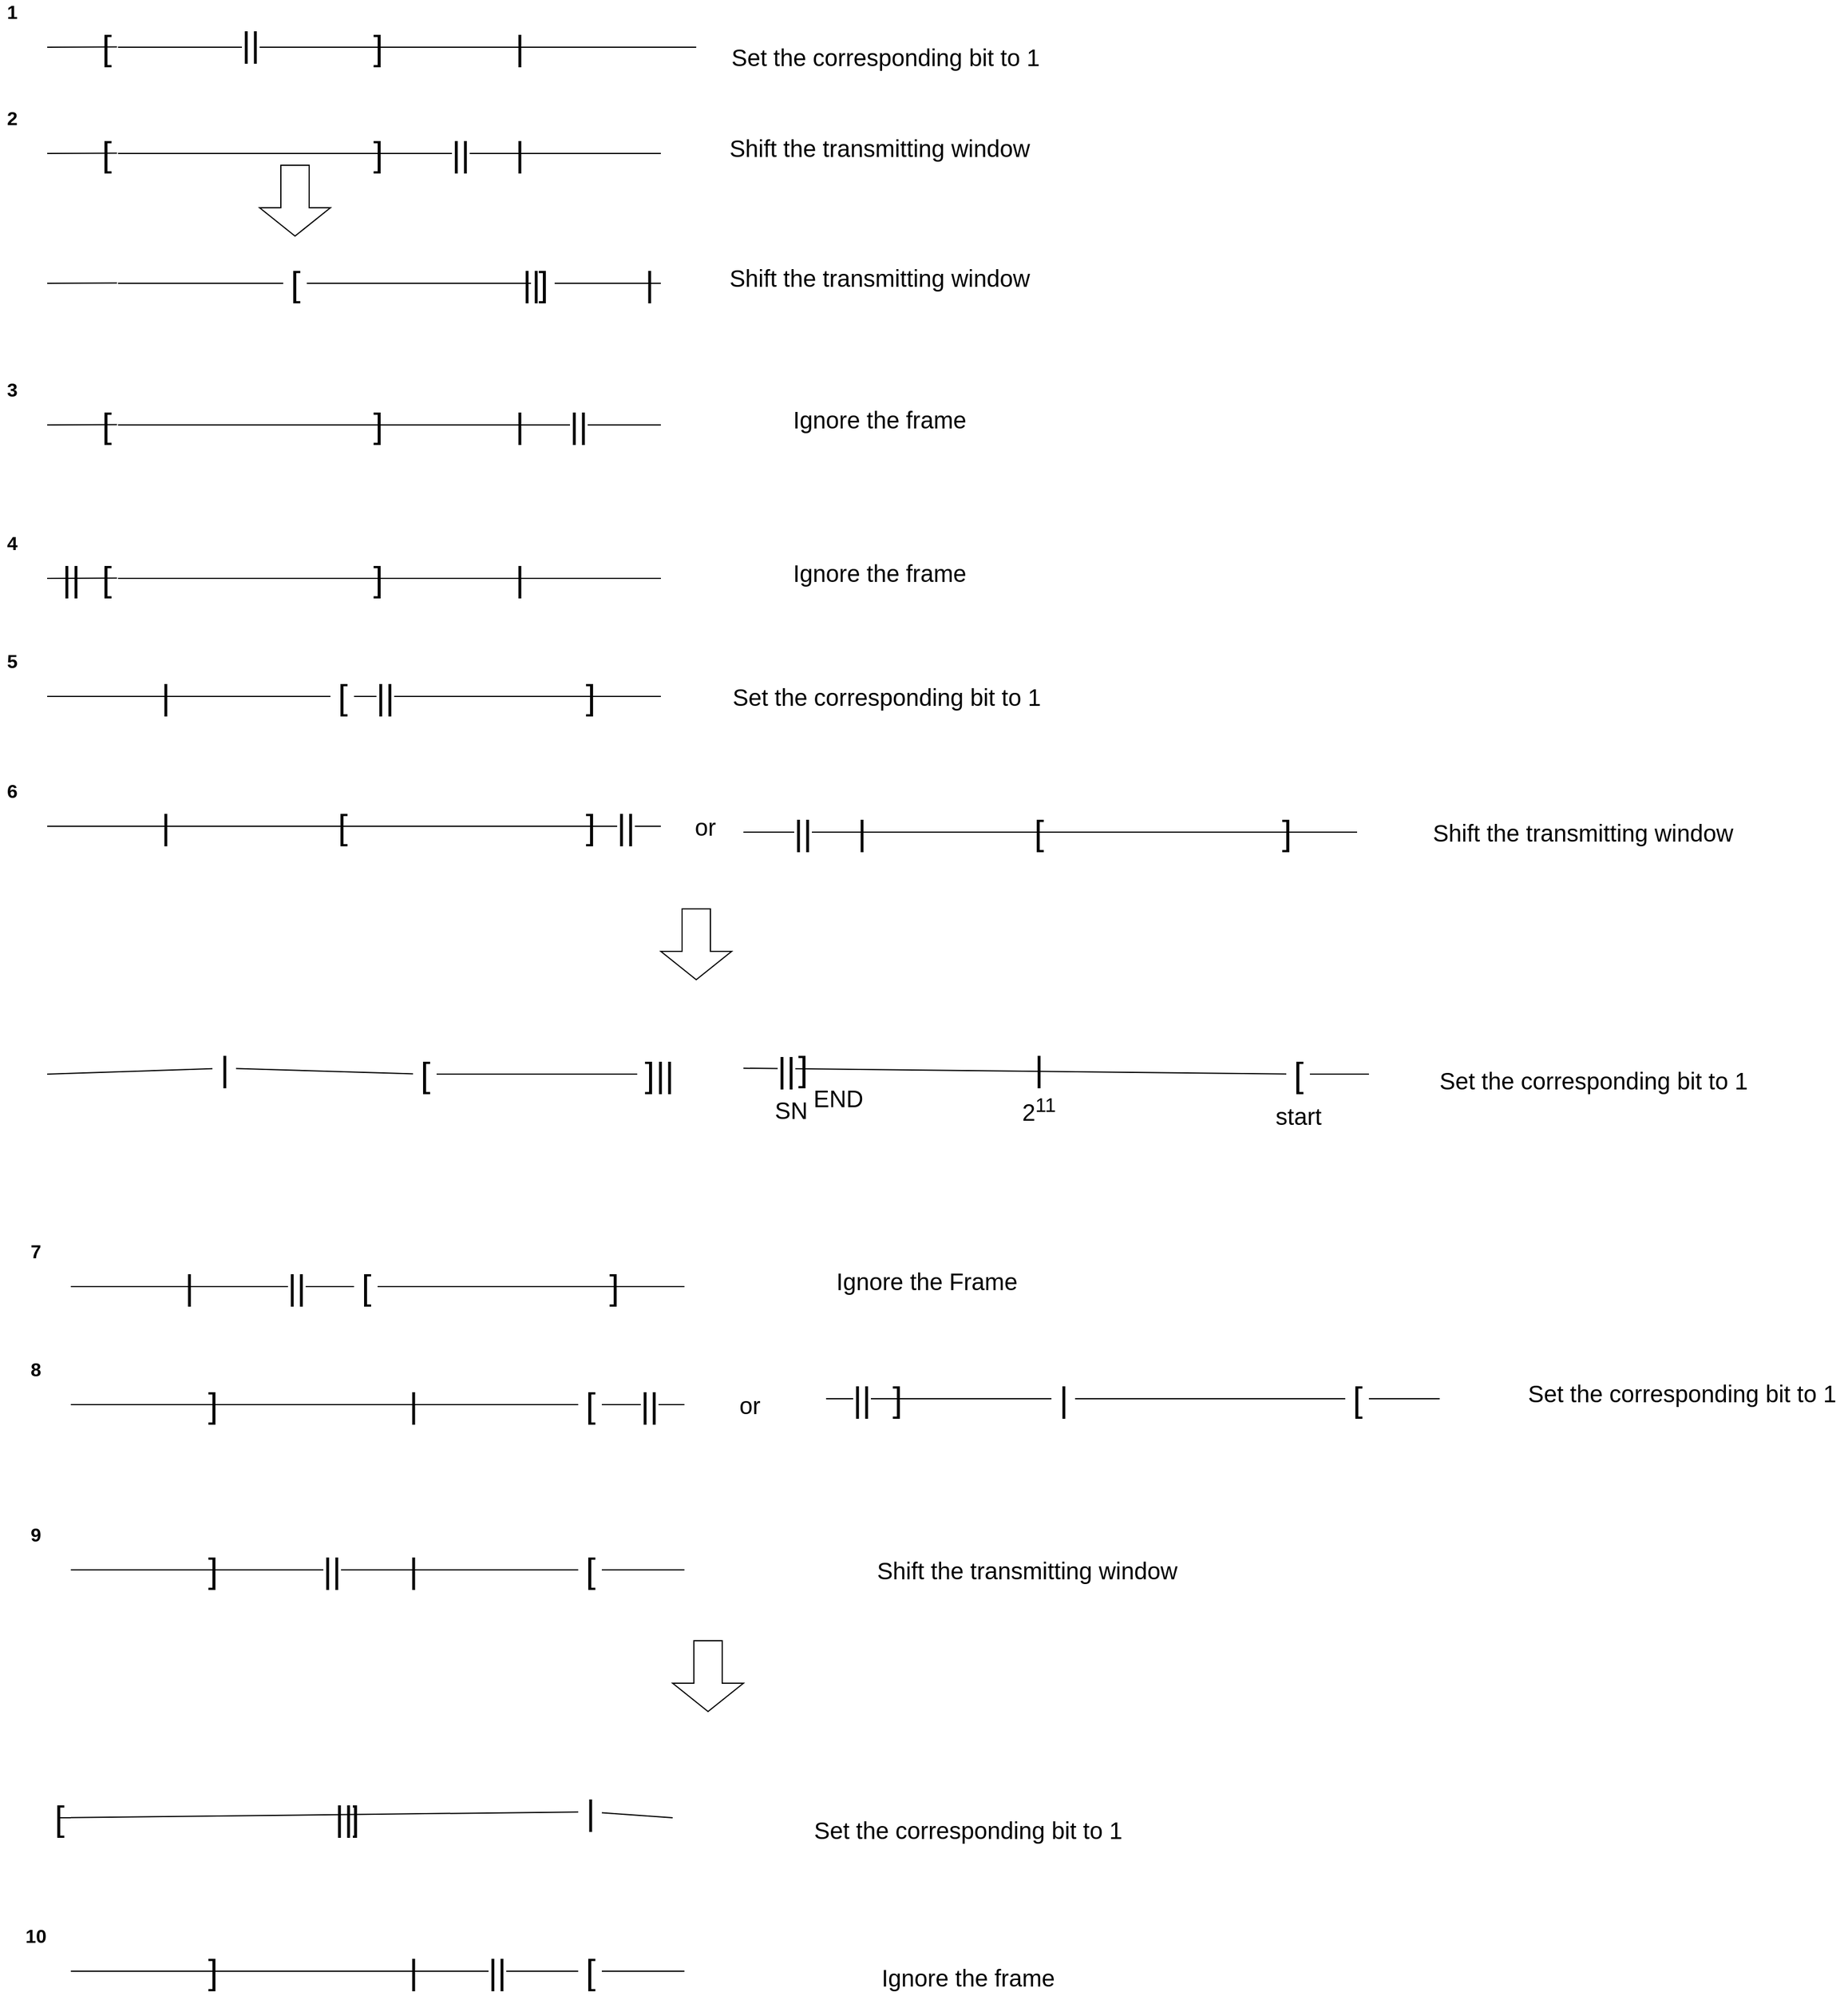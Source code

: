 <mxfile version="18.1.2" type="github">
  <diagram id="QWgBJ8Pvs011CRzcQW75" name="Page-1">
    <mxGraphModel dx="1298" dy="684" grid="1" gridSize="10" guides="1" tooltips="1" connect="1" arrows="1" fold="1" page="1" pageScale="1" pageWidth="850" pageHeight="1100" math="0" shadow="0">
      <root>
        <mxCell id="0" />
        <mxCell id="1" parent="0" />
        <mxCell id="bYUfwhUWtX8G-qfTAnMk-1" value="" style="endArrow=none;html=1;rounded=0;fontSize=16;fontStyle=1;startArrow=none;" edge="1" parent="1" source="bYUfwhUWtX8G-qfTAnMk-3">
          <mxGeometry width="50" height="50" relative="1" as="geometry">
            <mxPoint x="50" y="80" as="sourcePoint" />
            <mxPoint x="600" y="80" as="targetPoint" />
          </mxGeometry>
        </mxCell>
        <mxCell id="bYUfwhUWtX8G-qfTAnMk-8" value="||" style="edgeLabel;html=1;align=center;verticalAlign=middle;resizable=0;points=[];fontSize=30;" vertex="1" connectable="0" parent="bYUfwhUWtX8G-qfTAnMk-1">
          <mxGeometry x="-0.544" y="3" relative="1" as="geometry">
            <mxPoint as="offset" />
          </mxGeometry>
        </mxCell>
        <mxCell id="bYUfwhUWtX8G-qfTAnMk-2" value="1" style="text;html=1;align=center;verticalAlign=middle;resizable=0;points=[];autosize=1;strokeColor=none;fillColor=none;fontSize=16;fontStyle=1" vertex="1" parent="1">
          <mxGeometry x="10" y="40" width="20" height="20" as="geometry" />
        </mxCell>
        <mxCell id="bYUfwhUWtX8G-qfTAnMk-3" value="&lt;span style=&quot;font-size: 30px;&quot;&gt;[&lt;/span&gt;" style="text;html=1;align=center;verticalAlign=middle;resizable=0;points=[];autosize=1;strokeColor=none;fillColor=none;fontSize=16;" vertex="1" parent="1">
          <mxGeometry x="90" y="65" width="20" height="30" as="geometry" />
        </mxCell>
        <mxCell id="bYUfwhUWtX8G-qfTAnMk-4" value="" style="endArrow=none;html=1;rounded=0;fontSize=16;fontStyle=1;entryX=0.96;entryY=0.493;entryDx=0;entryDy=0;entryPerimeter=0;" edge="1" parent="1" target="bYUfwhUWtX8G-qfTAnMk-3">
          <mxGeometry width="50" height="50" relative="1" as="geometry">
            <mxPoint x="50" y="80" as="sourcePoint" />
            <mxPoint x="490" y="80" as="targetPoint" />
          </mxGeometry>
        </mxCell>
        <mxCell id="bYUfwhUWtX8G-qfTAnMk-5" value="&lt;span style=&quot;font-size: 30px;&quot;&gt;]&lt;/span&gt;" style="text;html=1;align=center;verticalAlign=middle;resizable=0;points=[];autosize=1;strokeColor=none;fillColor=none;fontSize=16;" vertex="1" parent="1">
          <mxGeometry x="320" y="65" width="20" height="30" as="geometry" />
        </mxCell>
        <mxCell id="bYUfwhUWtX8G-qfTAnMk-7" value="|" style="text;html=1;align=center;verticalAlign=middle;resizable=0;points=[];autosize=1;strokeColor=none;fillColor=none;fontSize=30;" vertex="1" parent="1">
          <mxGeometry x="440" y="60" width="20" height="40" as="geometry" />
        </mxCell>
        <mxCell id="bYUfwhUWtX8G-qfTAnMk-10" value="&lt;font style=&quot;font-size: 20px;&quot;&gt;Set the corresponding bit to 1&lt;/font&gt;" style="text;html=1;align=center;verticalAlign=middle;resizable=0;points=[];autosize=1;strokeColor=none;fillColor=none;fontSize=30;" vertex="1" parent="1">
          <mxGeometry x="620" y="65" width="280" height="40" as="geometry" />
        </mxCell>
        <mxCell id="bYUfwhUWtX8G-qfTAnMk-18" value="" style="endArrow=none;html=1;rounded=0;fontSize=16;fontStyle=1;startArrow=none;" edge="1" parent="1" source="bYUfwhUWtX8G-qfTAnMk-21">
          <mxGeometry width="50" height="50" relative="1" as="geometry">
            <mxPoint x="50" y="170" as="sourcePoint" />
            <mxPoint x="570" y="170" as="targetPoint" />
          </mxGeometry>
        </mxCell>
        <mxCell id="bYUfwhUWtX8G-qfTAnMk-19" value="||" style="edgeLabel;html=1;align=center;verticalAlign=middle;resizable=0;points=[];fontSize=30;" vertex="1" connectable="0" parent="bYUfwhUWtX8G-qfTAnMk-18">
          <mxGeometry x="-0.544" y="3" relative="1" as="geometry">
            <mxPoint x="185" y="3" as="offset" />
          </mxGeometry>
        </mxCell>
        <mxCell id="bYUfwhUWtX8G-qfTAnMk-20" value="2" style="text;html=1;align=center;verticalAlign=middle;resizable=0;points=[];autosize=1;strokeColor=none;fillColor=none;fontSize=16;fontStyle=1" vertex="1" parent="1">
          <mxGeometry x="10" y="130" width="20" height="20" as="geometry" />
        </mxCell>
        <mxCell id="bYUfwhUWtX8G-qfTAnMk-21" value="&lt;span style=&quot;font-size: 30px;&quot;&gt;[&lt;/span&gt;" style="text;html=1;align=center;verticalAlign=middle;resizable=0;points=[];autosize=1;strokeColor=none;fillColor=none;fontSize=16;" vertex="1" parent="1">
          <mxGeometry x="90" y="155" width="20" height="30" as="geometry" />
        </mxCell>
        <mxCell id="bYUfwhUWtX8G-qfTAnMk-22" value="" style="endArrow=none;html=1;rounded=0;fontSize=16;fontStyle=1;entryX=0.96;entryY=0.493;entryDx=0;entryDy=0;entryPerimeter=0;" edge="1" parent="1" target="bYUfwhUWtX8G-qfTAnMk-21">
          <mxGeometry width="50" height="50" relative="1" as="geometry">
            <mxPoint x="50" y="170" as="sourcePoint" />
            <mxPoint x="490" y="170" as="targetPoint" />
          </mxGeometry>
        </mxCell>
        <mxCell id="bYUfwhUWtX8G-qfTAnMk-23" value="&lt;span style=&quot;font-size: 30px;&quot;&gt;]&lt;/span&gt;" style="text;html=1;align=center;verticalAlign=middle;resizable=0;points=[];autosize=1;strokeColor=none;fillColor=none;fontSize=16;" vertex="1" parent="1">
          <mxGeometry x="320" y="155" width="20" height="30" as="geometry" />
        </mxCell>
        <mxCell id="bYUfwhUWtX8G-qfTAnMk-24" value="|" style="text;html=1;align=center;verticalAlign=middle;resizable=0;points=[];autosize=1;strokeColor=none;fillColor=none;fontSize=30;" vertex="1" parent="1">
          <mxGeometry x="440" y="150" width="20" height="40" as="geometry" />
        </mxCell>
        <mxCell id="bYUfwhUWtX8G-qfTAnMk-26" value="Shift the transmitting window" style="text;html=1;align=center;verticalAlign=middle;resizable=0;points=[];autosize=1;strokeColor=none;fillColor=none;fontSize=20;" vertex="1" parent="1">
          <mxGeometry x="620" y="150" width="270" height="30" as="geometry" />
        </mxCell>
        <mxCell id="bYUfwhUWtX8G-qfTAnMk-44" value="" style="endArrow=none;html=1;rounded=0;fontSize=16;fontStyle=1;startArrow=none;" edge="1" parent="1" source="bYUfwhUWtX8G-qfTAnMk-48">
          <mxGeometry width="50" height="50" relative="1" as="geometry">
            <mxPoint x="110" y="280" as="sourcePoint" />
            <mxPoint x="570" y="280" as="targetPoint" />
          </mxGeometry>
        </mxCell>
        <mxCell id="bYUfwhUWtX8G-qfTAnMk-47" value="" style="endArrow=none;html=1;rounded=0;fontSize=16;fontStyle=1;entryX=0.96;entryY=0.493;entryDx=0;entryDy=0;entryPerimeter=0;" edge="1" parent="1">
          <mxGeometry width="50" height="50" relative="1" as="geometry">
            <mxPoint x="50" y="280" as="sourcePoint" />
            <mxPoint x="109.2" y="279.79" as="targetPoint" />
          </mxGeometry>
        </mxCell>
        <mxCell id="bYUfwhUWtX8G-qfTAnMk-49" value="|" style="text;html=1;align=center;verticalAlign=middle;resizable=0;points=[];autosize=1;strokeColor=none;fillColor=none;fontSize=30;" vertex="1" parent="1">
          <mxGeometry x="550" y="260" width="20" height="40" as="geometry" />
        </mxCell>
        <mxCell id="bYUfwhUWtX8G-qfTAnMk-50" value="Shift the transmitting window" style="text;html=1;align=center;verticalAlign=middle;resizable=0;points=[];autosize=1;strokeColor=none;fillColor=none;fontSize=20;" vertex="1" parent="1">
          <mxGeometry x="620" y="260" width="270" height="30" as="geometry" />
        </mxCell>
        <mxCell id="bYUfwhUWtX8G-qfTAnMk-51" value="" style="shape=singleArrow;whiteSpace=wrap;html=1;arrowWidth=0.4;arrowSize=0.4;fontSize=20;rotation=90;" vertex="1" parent="1">
          <mxGeometry x="230" y="180" width="60" height="60" as="geometry" />
        </mxCell>
        <mxCell id="bYUfwhUWtX8G-qfTAnMk-52" value="&lt;span style=&quot;font-size: 30px;&quot;&gt;[&lt;/span&gt;" style="text;html=1;align=center;verticalAlign=middle;resizable=0;points=[];autosize=1;strokeColor=none;fillColor=none;fontSize=16;" vertex="1" parent="1">
          <mxGeometry x="250" y="265" width="20" height="30" as="geometry" />
        </mxCell>
        <mxCell id="bYUfwhUWtX8G-qfTAnMk-53" value="" style="endArrow=none;html=1;rounded=0;fontSize=16;fontStyle=1;startArrow=none;" edge="1" parent="1" target="bYUfwhUWtX8G-qfTAnMk-52">
          <mxGeometry width="50" height="50" relative="1" as="geometry">
            <mxPoint x="110" y="280" as="sourcePoint" />
            <mxPoint x="570" y="280" as="targetPoint" />
          </mxGeometry>
        </mxCell>
        <mxCell id="bYUfwhUWtX8G-qfTAnMk-54" value="||" style="edgeLabel;html=1;align=center;verticalAlign=middle;resizable=0;points=[];fontSize=30;" vertex="1" connectable="0" parent="bYUfwhUWtX8G-qfTAnMk-53">
          <mxGeometry x="-0.544" y="3" relative="1" as="geometry">
            <mxPoint x="318" y="3" as="offset" />
          </mxGeometry>
        </mxCell>
        <mxCell id="bYUfwhUWtX8G-qfTAnMk-48" value="&lt;span style=&quot;font-size: 30px;&quot;&gt;]&lt;/span&gt;" style="text;html=1;align=center;verticalAlign=middle;resizable=0;points=[];autosize=1;strokeColor=none;fillColor=none;fontSize=16;" vertex="1" parent="1">
          <mxGeometry x="460" y="265" width="20" height="30" as="geometry" />
        </mxCell>
        <mxCell id="bYUfwhUWtX8G-qfTAnMk-55" value="" style="endArrow=none;html=1;rounded=0;fontSize=16;fontStyle=1;startArrow=none;" edge="1" parent="1" source="bYUfwhUWtX8G-qfTAnMk-52" target="bYUfwhUWtX8G-qfTAnMk-48">
          <mxGeometry width="50" height="50" relative="1" as="geometry">
            <mxPoint x="270" y="280" as="sourcePoint" />
            <mxPoint x="570" y="280" as="targetPoint" />
          </mxGeometry>
        </mxCell>
        <mxCell id="bYUfwhUWtX8G-qfTAnMk-64" value="" style="endArrow=none;html=1;rounded=0;fontSize=16;fontStyle=1;startArrow=none;" edge="1" parent="1" source="bYUfwhUWtX8G-qfTAnMk-67">
          <mxGeometry width="50" height="50" relative="1" as="geometry">
            <mxPoint x="50" y="400" as="sourcePoint" />
            <mxPoint x="570" y="400" as="targetPoint" />
          </mxGeometry>
        </mxCell>
        <mxCell id="bYUfwhUWtX8G-qfTAnMk-65" value="||" style="edgeLabel;html=1;align=center;verticalAlign=middle;resizable=0;points=[];fontSize=30;" vertex="1" connectable="0" parent="bYUfwhUWtX8G-qfTAnMk-64">
          <mxGeometry x="-0.544" y="3" relative="1" as="geometry">
            <mxPoint x="285" y="3" as="offset" />
          </mxGeometry>
        </mxCell>
        <mxCell id="bYUfwhUWtX8G-qfTAnMk-66" value="3" style="text;html=1;align=center;verticalAlign=middle;resizable=0;points=[];autosize=1;strokeColor=none;fillColor=none;fontSize=16;fontStyle=1" vertex="1" parent="1">
          <mxGeometry x="10" y="360" width="20" height="20" as="geometry" />
        </mxCell>
        <mxCell id="bYUfwhUWtX8G-qfTAnMk-67" value="&lt;span style=&quot;font-size: 30px;&quot;&gt;[&lt;/span&gt;" style="text;html=1;align=center;verticalAlign=middle;resizable=0;points=[];autosize=1;strokeColor=none;fillColor=none;fontSize=16;" vertex="1" parent="1">
          <mxGeometry x="90" y="385" width="20" height="30" as="geometry" />
        </mxCell>
        <mxCell id="bYUfwhUWtX8G-qfTAnMk-68" value="" style="endArrow=none;html=1;rounded=0;fontSize=16;fontStyle=1;entryX=0.96;entryY=0.493;entryDx=0;entryDy=0;entryPerimeter=0;" edge="1" parent="1" target="bYUfwhUWtX8G-qfTAnMk-67">
          <mxGeometry width="50" height="50" relative="1" as="geometry">
            <mxPoint x="50" y="400" as="sourcePoint" />
            <mxPoint x="490" y="400" as="targetPoint" />
          </mxGeometry>
        </mxCell>
        <mxCell id="bYUfwhUWtX8G-qfTAnMk-69" value="&lt;span style=&quot;font-size: 30px;&quot;&gt;]&lt;/span&gt;" style="text;html=1;align=center;verticalAlign=middle;resizable=0;points=[];autosize=1;strokeColor=none;fillColor=none;fontSize=16;" vertex="1" parent="1">
          <mxGeometry x="320" y="385" width="20" height="30" as="geometry" />
        </mxCell>
        <mxCell id="bYUfwhUWtX8G-qfTAnMk-70" value="|" style="text;html=1;align=center;verticalAlign=middle;resizable=0;points=[];autosize=1;strokeColor=none;fillColor=none;fontSize=30;" vertex="1" parent="1">
          <mxGeometry x="440" y="380" width="20" height="40" as="geometry" />
        </mxCell>
        <mxCell id="bYUfwhUWtX8G-qfTAnMk-71" value="Ignore the frame" style="text;html=1;align=center;verticalAlign=middle;resizable=0;points=[];autosize=1;strokeColor=none;fillColor=none;fontSize=20;" vertex="1" parent="1">
          <mxGeometry x="675" y="380" width="160" height="30" as="geometry" />
        </mxCell>
        <mxCell id="bYUfwhUWtX8G-qfTAnMk-80" value="" style="endArrow=none;html=1;rounded=0;fontSize=16;fontStyle=1;startArrow=none;" edge="1" parent="1" source="bYUfwhUWtX8G-qfTAnMk-83">
          <mxGeometry width="50" height="50" relative="1" as="geometry">
            <mxPoint x="50" y="530" as="sourcePoint" />
            <mxPoint x="570" y="530" as="targetPoint" />
          </mxGeometry>
        </mxCell>
        <mxCell id="bYUfwhUWtX8G-qfTAnMk-81" value="||" style="edgeLabel;html=1;align=center;verticalAlign=middle;resizable=0;points=[];fontSize=30;" vertex="1" connectable="0" parent="bYUfwhUWtX8G-qfTAnMk-80">
          <mxGeometry x="-0.544" y="3" relative="1" as="geometry">
            <mxPoint x="-145" y="3" as="offset" />
          </mxGeometry>
        </mxCell>
        <mxCell id="bYUfwhUWtX8G-qfTAnMk-82" value="4" style="text;html=1;align=center;verticalAlign=middle;resizable=0;points=[];autosize=1;strokeColor=none;fillColor=none;fontSize=16;fontStyle=1" vertex="1" parent="1">
          <mxGeometry x="10" y="490" width="20" height="20" as="geometry" />
        </mxCell>
        <mxCell id="bYUfwhUWtX8G-qfTAnMk-83" value="&lt;span style=&quot;font-size: 30px;&quot;&gt;[&lt;/span&gt;" style="text;html=1;align=center;verticalAlign=middle;resizable=0;points=[];autosize=1;strokeColor=none;fillColor=none;fontSize=16;" vertex="1" parent="1">
          <mxGeometry x="90" y="515" width="20" height="30" as="geometry" />
        </mxCell>
        <mxCell id="bYUfwhUWtX8G-qfTAnMk-84" value="" style="endArrow=none;html=1;rounded=0;fontSize=16;fontStyle=1;entryX=0.96;entryY=0.493;entryDx=0;entryDy=0;entryPerimeter=0;" edge="1" parent="1" target="bYUfwhUWtX8G-qfTAnMk-83">
          <mxGeometry width="50" height="50" relative="1" as="geometry">
            <mxPoint x="50" y="530" as="sourcePoint" />
            <mxPoint x="490" y="530" as="targetPoint" />
          </mxGeometry>
        </mxCell>
        <mxCell id="bYUfwhUWtX8G-qfTAnMk-85" value="&lt;span style=&quot;font-size: 30px;&quot;&gt;]&lt;/span&gt;" style="text;html=1;align=center;verticalAlign=middle;resizable=0;points=[];autosize=1;strokeColor=none;fillColor=none;fontSize=16;" vertex="1" parent="1">
          <mxGeometry x="320" y="515" width="20" height="30" as="geometry" />
        </mxCell>
        <mxCell id="bYUfwhUWtX8G-qfTAnMk-86" value="|" style="text;html=1;align=center;verticalAlign=middle;resizable=0;points=[];autosize=1;strokeColor=none;fillColor=none;fontSize=30;" vertex="1" parent="1">
          <mxGeometry x="440" y="510" width="20" height="40" as="geometry" />
        </mxCell>
        <mxCell id="bYUfwhUWtX8G-qfTAnMk-87" value="Ignore the frame" style="text;html=1;align=center;verticalAlign=middle;resizable=0;points=[];autosize=1;strokeColor=none;fillColor=none;fontSize=20;" vertex="1" parent="1">
          <mxGeometry x="675" y="510" width="160" height="30" as="geometry" />
        </mxCell>
        <mxCell id="bYUfwhUWtX8G-qfTAnMk-95" value="" style="endArrow=none;html=1;rounded=0;fontSize=16;fontStyle=1;startArrow=none;" edge="1" parent="1" source="bYUfwhUWtX8G-qfTAnMk-98">
          <mxGeometry width="50" height="50" relative="1" as="geometry">
            <mxPoint x="50" y="630" as="sourcePoint" />
            <mxPoint x="570" y="630" as="targetPoint" />
          </mxGeometry>
        </mxCell>
        <mxCell id="bYUfwhUWtX8G-qfTAnMk-97" value="5" style="text;html=1;align=center;verticalAlign=middle;resizable=0;points=[];autosize=1;strokeColor=none;fillColor=none;fontSize=16;fontStyle=1" vertex="1" parent="1">
          <mxGeometry x="10" y="590" width="20" height="20" as="geometry" />
        </mxCell>
        <mxCell id="bYUfwhUWtX8G-qfTAnMk-100" value="&lt;span style=&quot;font-size: 30px;&quot;&gt;]&lt;/span&gt;" style="text;html=1;align=center;verticalAlign=middle;resizable=0;points=[];autosize=1;strokeColor=none;fillColor=none;fontSize=16;" vertex="1" parent="1">
          <mxGeometry x="500" y="615" width="20" height="30" as="geometry" />
        </mxCell>
        <mxCell id="bYUfwhUWtX8G-qfTAnMk-101" value="|" style="text;html=1;align=center;verticalAlign=middle;resizable=0;points=[];autosize=1;strokeColor=none;fillColor=none;fontSize=30;" vertex="1" parent="1">
          <mxGeometry x="140" y="610" width="20" height="40" as="geometry" />
        </mxCell>
        <mxCell id="bYUfwhUWtX8G-qfTAnMk-103" value="Set the corresponding bit to 1" style="text;html=1;align=center;verticalAlign=middle;resizable=0;points=[];autosize=1;strokeColor=none;fillColor=none;fontSize=20;" vertex="1" parent="1">
          <mxGeometry x="621" y="615" width="280" height="30" as="geometry" />
        </mxCell>
        <mxCell id="bYUfwhUWtX8G-qfTAnMk-108" value="" style="endArrow=none;html=1;rounded=0;fontSize=16;fontStyle=1;startArrow=none;" edge="1" parent="1">
          <mxGeometry width="50" height="50" relative="1" as="geometry">
            <mxPoint x="50" y="740.0" as="sourcePoint" />
            <mxPoint x="570" y="740.0" as="targetPoint" />
          </mxGeometry>
        </mxCell>
        <mxCell id="bYUfwhUWtX8G-qfTAnMk-109" value="||" style="edgeLabel;html=1;align=center;verticalAlign=middle;resizable=0;points=[];fontSize=30;" vertex="1" connectable="0" parent="bYUfwhUWtX8G-qfTAnMk-108">
          <mxGeometry x="-0.544" y="3" relative="1" as="geometry">
            <mxPoint x="371" y="3" as="offset" />
          </mxGeometry>
        </mxCell>
        <mxCell id="bYUfwhUWtX8G-qfTAnMk-110" value="6" style="text;html=1;align=center;verticalAlign=middle;resizable=0;points=[];autosize=1;strokeColor=none;fillColor=none;fontSize=16;fontStyle=1" vertex="1" parent="1">
          <mxGeometry x="10" y="700" width="20" height="20" as="geometry" />
        </mxCell>
        <mxCell id="bYUfwhUWtX8G-qfTAnMk-111" value="&lt;span style=&quot;font-size: 30px;&quot;&gt;[&lt;/span&gt;" style="text;html=1;align=center;verticalAlign=middle;resizable=0;points=[];autosize=1;strokeColor=none;fillColor=none;fontSize=16;" vertex="1" parent="1">
          <mxGeometry x="290" y="725" width="20" height="30" as="geometry" />
        </mxCell>
        <mxCell id="bYUfwhUWtX8G-qfTAnMk-112" value="&lt;span style=&quot;font-size: 30px;&quot;&gt;]&lt;/span&gt;" style="text;html=1;align=center;verticalAlign=middle;resizable=0;points=[];autosize=1;strokeColor=none;fillColor=none;fontSize=16;" vertex="1" parent="1">
          <mxGeometry x="500" y="725" width="20" height="30" as="geometry" />
        </mxCell>
        <mxCell id="bYUfwhUWtX8G-qfTAnMk-113" value="|" style="text;html=1;align=center;verticalAlign=middle;resizable=0;points=[];autosize=1;strokeColor=none;fillColor=none;fontSize=30;" vertex="1" parent="1">
          <mxGeometry x="140" y="720" width="20" height="40" as="geometry" />
        </mxCell>
        <mxCell id="bYUfwhUWtX8G-qfTAnMk-115" value="or&amp;nbsp;" style="text;html=1;align=center;verticalAlign=middle;resizable=0;points=[];autosize=1;strokeColor=none;fillColor=none;fontSize=20;" vertex="1" parent="1">
          <mxGeometry x="590" y="725" width="40" height="30" as="geometry" />
        </mxCell>
        <mxCell id="bYUfwhUWtX8G-qfTAnMk-123" value="" style="endArrow=none;html=1;rounded=0;fontSize=16;fontStyle=1;startArrow=none;" edge="1" parent="1">
          <mxGeometry width="50" height="50" relative="1" as="geometry">
            <mxPoint x="640" y="745.0" as="sourcePoint" />
            <mxPoint x="1160" y="745.0" as="targetPoint" />
          </mxGeometry>
        </mxCell>
        <mxCell id="bYUfwhUWtX8G-qfTAnMk-124" value="||" style="edgeLabel;html=1;align=center;verticalAlign=middle;resizable=0;points=[];fontSize=30;" vertex="1" connectable="0" parent="bYUfwhUWtX8G-qfTAnMk-123">
          <mxGeometry x="-0.544" y="3" relative="1" as="geometry">
            <mxPoint x="-69" y="3" as="offset" />
          </mxGeometry>
        </mxCell>
        <mxCell id="bYUfwhUWtX8G-qfTAnMk-126" value="&lt;span style=&quot;font-size: 30px;&quot;&gt;[&lt;/span&gt;" style="text;html=1;align=center;verticalAlign=middle;resizable=0;points=[];autosize=1;strokeColor=none;fillColor=none;fontSize=16;" vertex="1" parent="1">
          <mxGeometry x="880" y="730" width="20" height="30" as="geometry" />
        </mxCell>
        <mxCell id="bYUfwhUWtX8G-qfTAnMk-127" value="&lt;span style=&quot;font-size: 30px;&quot;&gt;]&lt;/span&gt;" style="text;html=1;align=center;verticalAlign=middle;resizable=0;points=[];autosize=1;strokeColor=none;fillColor=none;fontSize=16;" vertex="1" parent="1">
          <mxGeometry x="1090" y="730" width="20" height="30" as="geometry" />
        </mxCell>
        <mxCell id="bYUfwhUWtX8G-qfTAnMk-128" value="|" style="text;html=1;align=center;verticalAlign=middle;resizable=0;points=[];autosize=1;strokeColor=none;fillColor=none;fontSize=30;" vertex="1" parent="1">
          <mxGeometry x="730" y="725" width="20" height="40" as="geometry" />
        </mxCell>
        <mxCell id="bYUfwhUWtX8G-qfTAnMk-129" value="Shift the transmitting window" style="text;html=1;align=center;verticalAlign=middle;resizable=0;points=[];autosize=1;strokeColor=none;fillColor=none;fontSize=20;" vertex="1" parent="1">
          <mxGeometry x="1216" y="730" width="270" height="30" as="geometry" />
        </mxCell>
        <mxCell id="bYUfwhUWtX8G-qfTAnMk-98" value="&lt;span style=&quot;font-size: 30px;&quot;&gt;[&lt;/span&gt;" style="text;html=1;align=center;verticalAlign=middle;resizable=0;points=[];autosize=1;strokeColor=none;fillColor=none;fontSize=16;" vertex="1" parent="1">
          <mxGeometry x="290" y="615" width="20" height="30" as="geometry" />
        </mxCell>
        <mxCell id="bYUfwhUWtX8G-qfTAnMk-132" value="" style="endArrow=none;html=1;rounded=0;fontSize=16;fontStyle=1;startArrow=none;" edge="1" parent="1" target="bYUfwhUWtX8G-qfTAnMk-98">
          <mxGeometry width="50" height="50" relative="1" as="geometry">
            <mxPoint x="50" y="630.0" as="sourcePoint" />
            <mxPoint x="570" y="630.0" as="targetPoint" />
          </mxGeometry>
        </mxCell>
        <mxCell id="bYUfwhUWtX8G-qfTAnMk-133" value="||" style="edgeLabel;html=1;align=center;verticalAlign=middle;resizable=0;points=[];fontSize=30;" vertex="1" connectable="0" parent="bYUfwhUWtX8G-qfTAnMk-132">
          <mxGeometry x="-0.544" y="3" relative="1" as="geometry">
            <mxPoint x="231" y="3" as="offset" />
          </mxGeometry>
        </mxCell>
        <mxCell id="bYUfwhUWtX8G-qfTAnMk-134" value="" style="shape=singleArrow;whiteSpace=wrap;html=1;arrowWidth=0.4;arrowSize=0.4;fontSize=20;rotation=90;" vertex="1" parent="1">
          <mxGeometry x="570" y="810" width="60" height="60" as="geometry" />
        </mxCell>
        <mxCell id="bYUfwhUWtX8G-qfTAnMk-135" value="" style="endArrow=none;html=1;rounded=0;fontSize=16;fontStyle=1;startArrow=none;" edge="1" parent="1" source="bYUfwhUWtX8G-qfTAnMk-138">
          <mxGeometry width="50" height="50" relative="1" as="geometry">
            <mxPoint x="50" y="950.0" as="sourcePoint" />
            <mxPoint x="570" y="950.0" as="targetPoint" />
          </mxGeometry>
        </mxCell>
        <mxCell id="bYUfwhUWtX8G-qfTAnMk-139" value="|" style="text;html=1;align=center;verticalAlign=middle;resizable=0;points=[];autosize=1;strokeColor=none;fillColor=none;fontSize=30;" vertex="1" parent="1">
          <mxGeometry x="190" y="925" width="20" height="40" as="geometry" />
        </mxCell>
        <mxCell id="bYUfwhUWtX8G-qfTAnMk-140" value="" style="endArrow=none;html=1;rounded=0;fontSize=16;fontStyle=1;startArrow=none;" edge="1" parent="1" target="bYUfwhUWtX8G-qfTAnMk-139">
          <mxGeometry width="50" height="50" relative="1" as="geometry">
            <mxPoint x="50" y="950.0" as="sourcePoint" />
            <mxPoint x="570" y="950.0" as="targetPoint" />
          </mxGeometry>
        </mxCell>
        <mxCell id="bYUfwhUWtX8G-qfTAnMk-141" value="||" style="edgeLabel;html=1;align=center;verticalAlign=middle;resizable=0;points=[];fontSize=30;" vertex="1" connectable="0" parent="bYUfwhUWtX8G-qfTAnMk-140">
          <mxGeometry x="-0.544" y="3" relative="1" as="geometry">
            <mxPoint x="491" y="4" as="offset" />
          </mxGeometry>
        </mxCell>
        <mxCell id="bYUfwhUWtX8G-qfTAnMk-137" value="&lt;span style=&quot;font-size: 30px;&quot;&gt;[&lt;/span&gt;" style="text;html=1;align=center;verticalAlign=middle;resizable=0;points=[];autosize=1;strokeColor=none;fillColor=none;fontSize=16;" vertex="1" parent="1">
          <mxGeometry x="360" y="935" width="20" height="30" as="geometry" />
        </mxCell>
        <mxCell id="bYUfwhUWtX8G-qfTAnMk-145" value="" style="endArrow=none;html=1;rounded=0;fontSize=16;fontStyle=1;startArrow=none;" edge="1" parent="1" source="bYUfwhUWtX8G-qfTAnMk-139" target="bYUfwhUWtX8G-qfTAnMk-137">
          <mxGeometry width="50" height="50" relative="1" as="geometry">
            <mxPoint x="110" y="945.106" as="sourcePoint" />
            <mxPoint x="570" y="950.0" as="targetPoint" />
          </mxGeometry>
        </mxCell>
        <mxCell id="bYUfwhUWtX8G-qfTAnMk-138" value="&lt;span style=&quot;font-size: 30px;&quot;&gt;]&lt;/span&gt;" style="text;html=1;align=center;verticalAlign=middle;resizable=0;points=[];autosize=1;strokeColor=none;fillColor=none;fontSize=16;" vertex="1" parent="1">
          <mxGeometry x="550" y="935" width="20" height="30" as="geometry" />
        </mxCell>
        <mxCell id="bYUfwhUWtX8G-qfTAnMk-146" value="" style="endArrow=none;html=1;rounded=0;fontSize=16;fontStyle=1;startArrow=none;" edge="1" parent="1" source="bYUfwhUWtX8G-qfTAnMk-137" target="bYUfwhUWtX8G-qfTAnMk-138">
          <mxGeometry width="50" height="50" relative="1" as="geometry">
            <mxPoint x="380" y="950.0" as="sourcePoint" />
            <mxPoint x="570" y="950.0" as="targetPoint" />
          </mxGeometry>
        </mxCell>
        <mxCell id="bYUfwhUWtX8G-qfTAnMk-148" value="" style="endArrow=none;html=1;rounded=0;fontSize=16;fontStyle=1;startArrow=none;" edge="1" parent="1" source="bYUfwhUWtX8G-qfTAnMk-150">
          <mxGeometry width="50" height="50" relative="1" as="geometry">
            <mxPoint x="640" y="945.0" as="sourcePoint" />
            <mxPoint x="1170" y="950" as="targetPoint" />
          </mxGeometry>
        </mxCell>
        <mxCell id="bYUfwhUWtX8G-qfTAnMk-151" value="&lt;span style=&quot;font-size: 30px;&quot;&gt;]&lt;/span&gt;" style="text;html=1;align=center;verticalAlign=middle;resizable=0;points=[];autosize=1;strokeColor=none;fillColor=none;fontSize=16;" vertex="1" parent="1">
          <mxGeometry x="680" y="930" width="20" height="30" as="geometry" />
        </mxCell>
        <mxCell id="bYUfwhUWtX8G-qfTAnMk-152" value="|" style="text;html=1;align=center;verticalAlign=middle;resizable=0;points=[];autosize=1;strokeColor=none;fillColor=none;fontSize=30;" vertex="1" parent="1">
          <mxGeometry x="880" y="925" width="20" height="40" as="geometry" />
        </mxCell>
        <mxCell id="bYUfwhUWtX8G-qfTAnMk-150" value="&lt;span style=&quot;font-size: 30px;&quot;&gt;[&lt;/span&gt;" style="text;html=1;align=center;verticalAlign=middle;resizable=0;points=[];autosize=1;strokeColor=none;fillColor=none;fontSize=16;" vertex="1" parent="1">
          <mxGeometry x="1100" y="935" width="20" height="30" as="geometry" />
        </mxCell>
        <mxCell id="bYUfwhUWtX8G-qfTAnMk-153" value="" style="endArrow=none;html=1;rounded=0;fontSize=16;fontStyle=1;startArrow=none;" edge="1" parent="1" target="bYUfwhUWtX8G-qfTAnMk-150">
          <mxGeometry width="50" height="50" relative="1" as="geometry">
            <mxPoint x="640" y="945.0" as="sourcePoint" />
            <mxPoint x="1160" y="945.0" as="targetPoint" />
          </mxGeometry>
        </mxCell>
        <mxCell id="bYUfwhUWtX8G-qfTAnMk-154" value="||" style="edgeLabel;html=1;align=center;verticalAlign=middle;resizable=0;points=[];fontSize=30;" vertex="1" connectable="0" parent="bYUfwhUWtX8G-qfTAnMk-153">
          <mxGeometry x="-0.544" y="3" relative="1" as="geometry">
            <mxPoint x="-69" y="3" as="offset" />
          </mxGeometry>
        </mxCell>
        <mxCell id="bYUfwhUWtX8G-qfTAnMk-155" value="start&lt;br&gt;" style="text;html=1;align=center;verticalAlign=middle;resizable=0;points=[];autosize=1;strokeColor=none;fillColor=none;fontSize=20;" vertex="1" parent="1">
          <mxGeometry x="1085" y="970" width="50" height="30" as="geometry" />
        </mxCell>
        <mxCell id="bYUfwhUWtX8G-qfTAnMk-156" value="2&lt;sup&gt;11&lt;/sup&gt;" style="text;html=1;align=center;verticalAlign=middle;resizable=0;points=[];autosize=1;strokeColor=none;fillColor=none;fontSize=20;" vertex="1" parent="1">
          <mxGeometry x="870" y="960" width="40" height="40" as="geometry" />
        </mxCell>
        <mxCell id="bYUfwhUWtX8G-qfTAnMk-157" value="SN" style="text;html=1;align=center;verticalAlign=middle;resizable=0;points=[];autosize=1;strokeColor=none;fillColor=none;fontSize=20;" vertex="1" parent="1">
          <mxGeometry x="660" y="965" width="40" height="30" as="geometry" />
        </mxCell>
        <mxCell id="bYUfwhUWtX8G-qfTAnMk-160" value="END&lt;br&gt;" style="text;html=1;align=center;verticalAlign=middle;resizable=0;points=[];autosize=1;strokeColor=none;fillColor=none;fontSize=20;" vertex="1" parent="1">
          <mxGeometry x="690" y="955" width="60" height="30" as="geometry" />
        </mxCell>
        <mxCell id="bYUfwhUWtX8G-qfTAnMk-162" value="Set the corresponding bit to 1" style="text;html=1;align=center;verticalAlign=middle;resizable=0;points=[];autosize=1;strokeColor=none;fillColor=none;fontSize=20;" vertex="1" parent="1">
          <mxGeometry x="1220" y="940" width="280" height="30" as="geometry" />
        </mxCell>
        <mxCell id="bYUfwhUWtX8G-qfTAnMk-167" value="" style="endArrow=none;html=1;rounded=0;fontSize=16;fontStyle=1;startArrow=none;" edge="1" parent="1" source="bYUfwhUWtX8G-qfTAnMk-172">
          <mxGeometry width="50" height="50" relative="1" as="geometry">
            <mxPoint x="70" y="1130" as="sourcePoint" />
            <mxPoint x="590" y="1130" as="targetPoint" />
          </mxGeometry>
        </mxCell>
        <mxCell id="bYUfwhUWtX8G-qfTAnMk-168" value="7" style="text;html=1;align=center;verticalAlign=middle;resizable=0;points=[];autosize=1;strokeColor=none;fillColor=none;fontSize=16;fontStyle=1" vertex="1" parent="1">
          <mxGeometry x="30" y="1090" width="20" height="20" as="geometry" />
        </mxCell>
        <mxCell id="bYUfwhUWtX8G-qfTAnMk-169" value="&lt;span style=&quot;font-size: 30px;&quot;&gt;]&lt;/span&gt;" style="text;html=1;align=center;verticalAlign=middle;resizable=0;points=[];autosize=1;strokeColor=none;fillColor=none;fontSize=16;" vertex="1" parent="1">
          <mxGeometry x="520" y="1115" width="20" height="30" as="geometry" />
        </mxCell>
        <mxCell id="bYUfwhUWtX8G-qfTAnMk-170" value="|" style="text;html=1;align=center;verticalAlign=middle;resizable=0;points=[];autosize=1;strokeColor=none;fillColor=none;fontSize=30;" vertex="1" parent="1">
          <mxGeometry x="160" y="1110" width="20" height="40" as="geometry" />
        </mxCell>
        <mxCell id="bYUfwhUWtX8G-qfTAnMk-171" value="Ignore the Frame" style="text;html=1;align=center;verticalAlign=middle;resizable=0;points=[];autosize=1;strokeColor=none;fillColor=none;fontSize=20;" vertex="1" parent="1">
          <mxGeometry x="710" y="1110" width="170" height="30" as="geometry" />
        </mxCell>
        <mxCell id="bYUfwhUWtX8G-qfTAnMk-172" value="&lt;span style=&quot;font-size: 30px;&quot;&gt;[&lt;/span&gt;" style="text;html=1;align=center;verticalAlign=middle;resizable=0;points=[];autosize=1;strokeColor=none;fillColor=none;fontSize=16;" vertex="1" parent="1">
          <mxGeometry x="310" y="1115" width="20" height="30" as="geometry" />
        </mxCell>
        <mxCell id="bYUfwhUWtX8G-qfTAnMk-173" value="" style="endArrow=none;html=1;rounded=0;fontSize=16;fontStyle=1;startArrow=none;" edge="1" parent="1" target="bYUfwhUWtX8G-qfTAnMk-172">
          <mxGeometry width="50" height="50" relative="1" as="geometry">
            <mxPoint x="70" y="1130.0" as="sourcePoint" />
            <mxPoint x="590" y="1130.0" as="targetPoint" />
          </mxGeometry>
        </mxCell>
        <mxCell id="bYUfwhUWtX8G-qfTAnMk-174" value="||" style="edgeLabel;html=1;align=center;verticalAlign=middle;resizable=0;points=[];fontSize=30;" vertex="1" connectable="0" parent="bYUfwhUWtX8G-qfTAnMk-173">
          <mxGeometry x="-0.544" y="3" relative="1" as="geometry">
            <mxPoint x="136" y="3" as="offset" />
          </mxGeometry>
        </mxCell>
        <mxCell id="bYUfwhUWtX8G-qfTAnMk-175" value="" style="endArrow=none;html=1;rounded=0;fontSize=16;fontStyle=1;startArrow=none;" edge="1" parent="1" source="bYUfwhUWtX8G-qfTAnMk-180">
          <mxGeometry width="50" height="50" relative="1" as="geometry">
            <mxPoint x="70" y="1230" as="sourcePoint" />
            <mxPoint x="590" y="1230.0" as="targetPoint" />
          </mxGeometry>
        </mxCell>
        <mxCell id="bYUfwhUWtX8G-qfTAnMk-176" value="8" style="text;html=1;align=center;verticalAlign=middle;resizable=0;points=[];autosize=1;strokeColor=none;fillColor=none;fontSize=16;fontStyle=1" vertex="1" parent="1">
          <mxGeometry x="30" y="1190" width="20" height="20" as="geometry" />
        </mxCell>
        <mxCell id="bYUfwhUWtX8G-qfTAnMk-177" value="&lt;span style=&quot;font-size: 30px;&quot;&gt;]&lt;/span&gt;" style="text;html=1;align=center;verticalAlign=middle;resizable=0;points=[];autosize=1;strokeColor=none;fillColor=none;fontSize=16;" vertex="1" parent="1">
          <mxGeometry x="180" y="1215" width="20" height="30" as="geometry" />
        </mxCell>
        <mxCell id="bYUfwhUWtX8G-qfTAnMk-178" value="|" style="text;html=1;align=center;verticalAlign=middle;resizable=0;points=[];autosize=1;strokeColor=none;fillColor=none;fontSize=30;" vertex="1" parent="1">
          <mxGeometry x="350" y="1210" width="20" height="40" as="geometry" />
        </mxCell>
        <mxCell id="bYUfwhUWtX8G-qfTAnMk-180" value="&lt;span style=&quot;font-size: 30px;&quot;&gt;[&lt;/span&gt;" style="text;html=1;align=center;verticalAlign=middle;resizable=0;points=[];autosize=1;strokeColor=none;fillColor=none;fontSize=16;" vertex="1" parent="1">
          <mxGeometry x="500" y="1215" width="20" height="30" as="geometry" />
        </mxCell>
        <mxCell id="bYUfwhUWtX8G-qfTAnMk-181" value="" style="endArrow=none;html=1;rounded=0;fontSize=16;fontStyle=1;startArrow=none;" edge="1" parent="1" target="bYUfwhUWtX8G-qfTAnMk-180">
          <mxGeometry width="50" height="50" relative="1" as="geometry">
            <mxPoint x="70" y="1230.0" as="sourcePoint" />
            <mxPoint x="590" y="1230.0" as="targetPoint" />
          </mxGeometry>
        </mxCell>
        <mxCell id="bYUfwhUWtX8G-qfTAnMk-182" value="||" style="edgeLabel;html=1;align=center;verticalAlign=middle;resizable=0;points=[];fontSize=30;" vertex="1" connectable="0" parent="bYUfwhUWtX8G-qfTAnMk-181">
          <mxGeometry x="-0.544" y="3" relative="1" as="geometry">
            <mxPoint x="392" y="3" as="offset" />
          </mxGeometry>
        </mxCell>
        <mxCell id="bYUfwhUWtX8G-qfTAnMk-183" value="or" style="text;html=1;align=center;verticalAlign=middle;resizable=0;points=[];autosize=1;strokeColor=none;fillColor=none;fontSize=20;" vertex="1" parent="1">
          <mxGeometry x="630" y="1215" width="30" height="30" as="geometry" />
        </mxCell>
        <mxCell id="bYUfwhUWtX8G-qfTAnMk-208" value="" style="endArrow=none;html=1;rounded=0;fontSize=16;fontStyle=1;startArrow=none;" edge="1" parent="1" source="bYUfwhUWtX8G-qfTAnMk-213">
          <mxGeometry width="50" height="50" relative="1" as="geometry">
            <mxPoint x="710" y="1225" as="sourcePoint" />
            <mxPoint x="1230" y="1225.0" as="targetPoint" />
          </mxGeometry>
        </mxCell>
        <mxCell id="bYUfwhUWtX8G-qfTAnMk-210" value="&lt;span style=&quot;font-size: 30px;&quot;&gt;]&lt;/span&gt;" style="text;html=1;align=center;verticalAlign=middle;resizable=0;points=[];autosize=1;strokeColor=none;fillColor=none;fontSize=16;" vertex="1" parent="1">
          <mxGeometry x="760" y="1210" width="20" height="30" as="geometry" />
        </mxCell>
        <mxCell id="bYUfwhUWtX8G-qfTAnMk-212" value="Set the corresponding bit to 1" style="text;html=1;align=center;verticalAlign=middle;resizable=0;points=[];autosize=1;strokeColor=none;fillColor=none;fontSize=20;" vertex="1" parent="1">
          <mxGeometry x="1295" y="1205" width="280" height="30" as="geometry" />
        </mxCell>
        <mxCell id="bYUfwhUWtX8G-qfTAnMk-213" value="&lt;span style=&quot;font-size: 30px;&quot;&gt;[&lt;/span&gt;" style="text;html=1;align=center;verticalAlign=middle;resizable=0;points=[];autosize=1;strokeColor=none;fillColor=none;fontSize=16;" vertex="1" parent="1">
          <mxGeometry x="1150" y="1210" width="20" height="30" as="geometry" />
        </mxCell>
        <mxCell id="bYUfwhUWtX8G-qfTAnMk-214" value="" style="endArrow=none;html=1;rounded=0;fontSize=16;fontStyle=1;startArrow=none;" edge="1" parent="1" target="bYUfwhUWtX8G-qfTAnMk-213" source="bYUfwhUWtX8G-qfTAnMk-211">
          <mxGeometry width="50" height="50" relative="1" as="geometry">
            <mxPoint x="710" y="1225.0" as="sourcePoint" />
            <mxPoint x="1230" y="1225.0" as="targetPoint" />
          </mxGeometry>
        </mxCell>
        <mxCell id="bYUfwhUWtX8G-qfTAnMk-211" value="|" style="text;html=1;align=center;verticalAlign=middle;resizable=0;points=[];autosize=1;strokeColor=none;fillColor=none;fontSize=30;" vertex="1" parent="1">
          <mxGeometry x="901" y="1205" width="20" height="40" as="geometry" />
        </mxCell>
        <mxCell id="bYUfwhUWtX8G-qfTAnMk-216" value="" style="endArrow=none;html=1;rounded=0;fontSize=16;fontStyle=1;startArrow=none;" edge="1" parent="1" target="bYUfwhUWtX8G-qfTAnMk-211">
          <mxGeometry width="50" height="50" relative="1" as="geometry">
            <mxPoint x="710" y="1225" as="sourcePoint" />
            <mxPoint x="1150" y="1225" as="targetPoint" />
          </mxGeometry>
        </mxCell>
        <mxCell id="bYUfwhUWtX8G-qfTAnMk-217" value="||" style="edgeLabel;html=1;align=center;verticalAlign=middle;resizable=0;points=[];fontSize=30;" vertex="1" connectable="0" parent="bYUfwhUWtX8G-qfTAnMk-216">
          <mxGeometry x="-0.544" y="3" relative="1" as="geometry">
            <mxPoint x="-14" y="3" as="offset" />
          </mxGeometry>
        </mxCell>
        <mxCell id="bYUfwhUWtX8G-qfTAnMk-219" value="" style="endArrow=none;html=1;rounded=0;fontSize=16;fontStyle=1;startArrow=none;" edge="1" parent="1" source="bYUfwhUWtX8G-qfTAnMk-223">
          <mxGeometry width="50" height="50" relative="1" as="geometry">
            <mxPoint x="70" y="1370" as="sourcePoint" />
            <mxPoint x="590" y="1370.0" as="targetPoint" />
          </mxGeometry>
        </mxCell>
        <mxCell id="bYUfwhUWtX8G-qfTAnMk-220" value="9" style="text;html=1;align=center;verticalAlign=middle;resizable=0;points=[];autosize=1;strokeColor=none;fillColor=none;fontSize=16;fontStyle=1" vertex="1" parent="1">
          <mxGeometry x="30" y="1330" width="20" height="20" as="geometry" />
        </mxCell>
        <mxCell id="bYUfwhUWtX8G-qfTAnMk-221" value="&lt;span style=&quot;font-size: 30px;&quot;&gt;]&lt;/span&gt;" style="text;html=1;align=center;verticalAlign=middle;resizable=0;points=[];autosize=1;strokeColor=none;fillColor=none;fontSize=16;" vertex="1" parent="1">
          <mxGeometry x="180" y="1355" width="20" height="30" as="geometry" />
        </mxCell>
        <mxCell id="bYUfwhUWtX8G-qfTAnMk-222" value="|" style="text;html=1;align=center;verticalAlign=middle;resizable=0;points=[];autosize=1;strokeColor=none;fillColor=none;fontSize=30;" vertex="1" parent="1">
          <mxGeometry x="350" y="1350" width="20" height="40" as="geometry" />
        </mxCell>
        <mxCell id="bYUfwhUWtX8G-qfTAnMk-223" value="&lt;span style=&quot;font-size: 30px;&quot;&gt;[&lt;/span&gt;" style="text;html=1;align=center;verticalAlign=middle;resizable=0;points=[];autosize=1;strokeColor=none;fillColor=none;fontSize=16;" vertex="1" parent="1">
          <mxGeometry x="500" y="1355" width="20" height="30" as="geometry" />
        </mxCell>
        <mxCell id="bYUfwhUWtX8G-qfTAnMk-224" value="" style="endArrow=none;html=1;rounded=0;fontSize=16;fontStyle=1;startArrow=none;" edge="1" parent="1" target="bYUfwhUWtX8G-qfTAnMk-223">
          <mxGeometry width="50" height="50" relative="1" as="geometry">
            <mxPoint x="70" y="1370.0" as="sourcePoint" />
            <mxPoint x="590" y="1370.0" as="targetPoint" />
          </mxGeometry>
        </mxCell>
        <mxCell id="bYUfwhUWtX8G-qfTAnMk-225" value="||" style="edgeLabel;html=1;align=center;verticalAlign=middle;resizable=0;points=[];fontSize=30;" vertex="1" connectable="0" parent="bYUfwhUWtX8G-qfTAnMk-224">
          <mxGeometry x="-0.544" y="3" relative="1" as="geometry">
            <mxPoint x="123" y="3" as="offset" />
          </mxGeometry>
        </mxCell>
        <mxCell id="bYUfwhUWtX8G-qfTAnMk-226" value="" style="shape=singleArrow;whiteSpace=wrap;html=1;arrowWidth=0.4;arrowSize=0.4;fontSize=20;rotation=90;" vertex="1" parent="1">
          <mxGeometry x="580" y="1430" width="60" height="60" as="geometry" />
        </mxCell>
        <mxCell id="bYUfwhUWtX8G-qfTAnMk-227" value="Shift the transmitting window" style="text;html=1;align=center;verticalAlign=middle;resizable=0;points=[];autosize=1;strokeColor=none;fillColor=none;fontSize=20;" vertex="1" parent="1">
          <mxGeometry x="745" y="1355" width="270" height="30" as="geometry" />
        </mxCell>
        <mxCell id="bYUfwhUWtX8G-qfTAnMk-234" value="" style="endArrow=none;html=1;rounded=0;fontSize=16;fontStyle=1;startArrow=none;" edge="1" parent="1" source="bYUfwhUWtX8G-qfTAnMk-236">
          <mxGeometry width="50" height="50" relative="1" as="geometry">
            <mxPoint x="60" y="1580" as="sourcePoint" />
            <mxPoint x="580" y="1580" as="targetPoint" />
          </mxGeometry>
        </mxCell>
        <mxCell id="bYUfwhUWtX8G-qfTAnMk-235" value="&lt;span style=&quot;font-size: 30px;&quot;&gt;]&lt;/span&gt;" style="text;html=1;align=center;verticalAlign=middle;resizable=0;points=[];autosize=1;strokeColor=none;fillColor=none;fontSize=16;" vertex="1" parent="1">
          <mxGeometry x="300" y="1565" width="20" height="30" as="geometry" />
        </mxCell>
        <mxCell id="bYUfwhUWtX8G-qfTAnMk-237" value="&lt;span style=&quot;font-size: 30px;&quot;&gt;[&lt;/span&gt;" style="text;html=1;align=center;verticalAlign=middle;resizable=0;points=[];autosize=1;strokeColor=none;fillColor=none;fontSize=16;" vertex="1" parent="1">
          <mxGeometry x="50" y="1565" width="20" height="30" as="geometry" />
        </mxCell>
        <mxCell id="bYUfwhUWtX8G-qfTAnMk-238" value="" style="endArrow=none;html=1;rounded=0;fontSize=16;fontStyle=1;startArrow=none;" edge="1" parent="1" target="bYUfwhUWtX8G-qfTAnMk-237">
          <mxGeometry width="50" height="50" relative="1" as="geometry">
            <mxPoint x="60" y="1580" as="sourcePoint" />
            <mxPoint x="580" y="1580.0" as="targetPoint" />
          </mxGeometry>
        </mxCell>
        <mxCell id="bYUfwhUWtX8G-qfTAnMk-239" value="||" style="edgeLabel;html=1;align=center;verticalAlign=middle;resizable=0;points=[];fontSize=30;" vertex="1" connectable="0" parent="bYUfwhUWtX8G-qfTAnMk-238">
          <mxGeometry x="-0.544" y="3" relative="1" as="geometry">
            <mxPoint x="238" y="3" as="offset" />
          </mxGeometry>
        </mxCell>
        <mxCell id="bYUfwhUWtX8G-qfTAnMk-236" value="|" style="text;html=1;align=center;verticalAlign=middle;resizable=0;points=[];autosize=1;strokeColor=none;fillColor=none;fontSize=30;" vertex="1" parent="1">
          <mxGeometry x="500" y="1555" width="20" height="40" as="geometry" />
        </mxCell>
        <mxCell id="bYUfwhUWtX8G-qfTAnMk-242" value="" style="endArrow=none;html=1;rounded=0;fontSize=16;fontStyle=1;startArrow=none;" edge="1" parent="1" source="bYUfwhUWtX8G-qfTAnMk-237" target="bYUfwhUWtX8G-qfTAnMk-236">
          <mxGeometry width="50" height="50" relative="1" as="geometry">
            <mxPoint x="70" y="1580" as="sourcePoint" />
            <mxPoint x="580" y="1580" as="targetPoint" />
          </mxGeometry>
        </mxCell>
        <mxCell id="bYUfwhUWtX8G-qfTAnMk-243" value="Set the corresponding bit to 1" style="text;html=1;align=center;verticalAlign=middle;resizable=0;points=[];autosize=1;strokeColor=none;fillColor=none;fontSize=20;" vertex="1" parent="1">
          <mxGeometry x="690" y="1575" width="280" height="30" as="geometry" />
        </mxCell>
        <mxCell id="bYUfwhUWtX8G-qfTAnMk-244" value="" style="endArrow=none;html=1;rounded=0;fontSize=16;fontStyle=1;startArrow=none;" edge="1" parent="1" source="bYUfwhUWtX8G-qfTAnMk-248">
          <mxGeometry width="50" height="50" relative="1" as="geometry">
            <mxPoint x="70" y="1710" as="sourcePoint" />
            <mxPoint x="590" y="1710" as="targetPoint" />
          </mxGeometry>
        </mxCell>
        <mxCell id="bYUfwhUWtX8G-qfTAnMk-245" value="10" style="text;html=1;align=center;verticalAlign=middle;resizable=0;points=[];autosize=1;strokeColor=none;fillColor=none;fontSize=16;fontStyle=1" vertex="1" parent="1">
          <mxGeometry x="25" y="1670" width="30" height="20" as="geometry" />
        </mxCell>
        <mxCell id="bYUfwhUWtX8G-qfTAnMk-246" value="&lt;span style=&quot;font-size: 30px;&quot;&gt;]&lt;/span&gt;" style="text;html=1;align=center;verticalAlign=middle;resizable=0;points=[];autosize=1;strokeColor=none;fillColor=none;fontSize=16;" vertex="1" parent="1">
          <mxGeometry x="180" y="1695" width="20" height="30" as="geometry" />
        </mxCell>
        <mxCell id="bYUfwhUWtX8G-qfTAnMk-247" value="|" style="text;html=1;align=center;verticalAlign=middle;resizable=0;points=[];autosize=1;strokeColor=none;fillColor=none;fontSize=30;" vertex="1" parent="1">
          <mxGeometry x="350" y="1690" width="20" height="40" as="geometry" />
        </mxCell>
        <mxCell id="bYUfwhUWtX8G-qfTAnMk-248" value="&lt;span style=&quot;font-size: 30px;&quot;&gt;[&lt;/span&gt;" style="text;html=1;align=center;verticalAlign=middle;resizable=0;points=[];autosize=1;strokeColor=none;fillColor=none;fontSize=16;" vertex="1" parent="1">
          <mxGeometry x="500" y="1695" width="20" height="30" as="geometry" />
        </mxCell>
        <mxCell id="bYUfwhUWtX8G-qfTAnMk-249" value="" style="endArrow=none;html=1;rounded=0;fontSize=16;fontStyle=1;startArrow=none;" edge="1" parent="1" target="bYUfwhUWtX8G-qfTAnMk-248">
          <mxGeometry width="50" height="50" relative="1" as="geometry">
            <mxPoint x="70" y="1710" as="sourcePoint" />
            <mxPoint x="590" y="1710.0" as="targetPoint" />
          </mxGeometry>
        </mxCell>
        <mxCell id="bYUfwhUWtX8G-qfTAnMk-250" value="||" style="edgeLabel;html=1;align=center;verticalAlign=middle;resizable=0;points=[];fontSize=30;" vertex="1" connectable="0" parent="bYUfwhUWtX8G-qfTAnMk-249">
          <mxGeometry x="-0.544" y="3" relative="1" as="geometry">
            <mxPoint x="263" y="3" as="offset" />
          </mxGeometry>
        </mxCell>
        <mxCell id="bYUfwhUWtX8G-qfTAnMk-251" value="Ignore the frame" style="text;html=1;align=center;verticalAlign=middle;resizable=0;points=[];autosize=1;strokeColor=none;fillColor=none;fontSize=20;" vertex="1" parent="1">
          <mxGeometry x="750" y="1700" width="160" height="30" as="geometry" />
        </mxCell>
      </root>
    </mxGraphModel>
  </diagram>
</mxfile>
